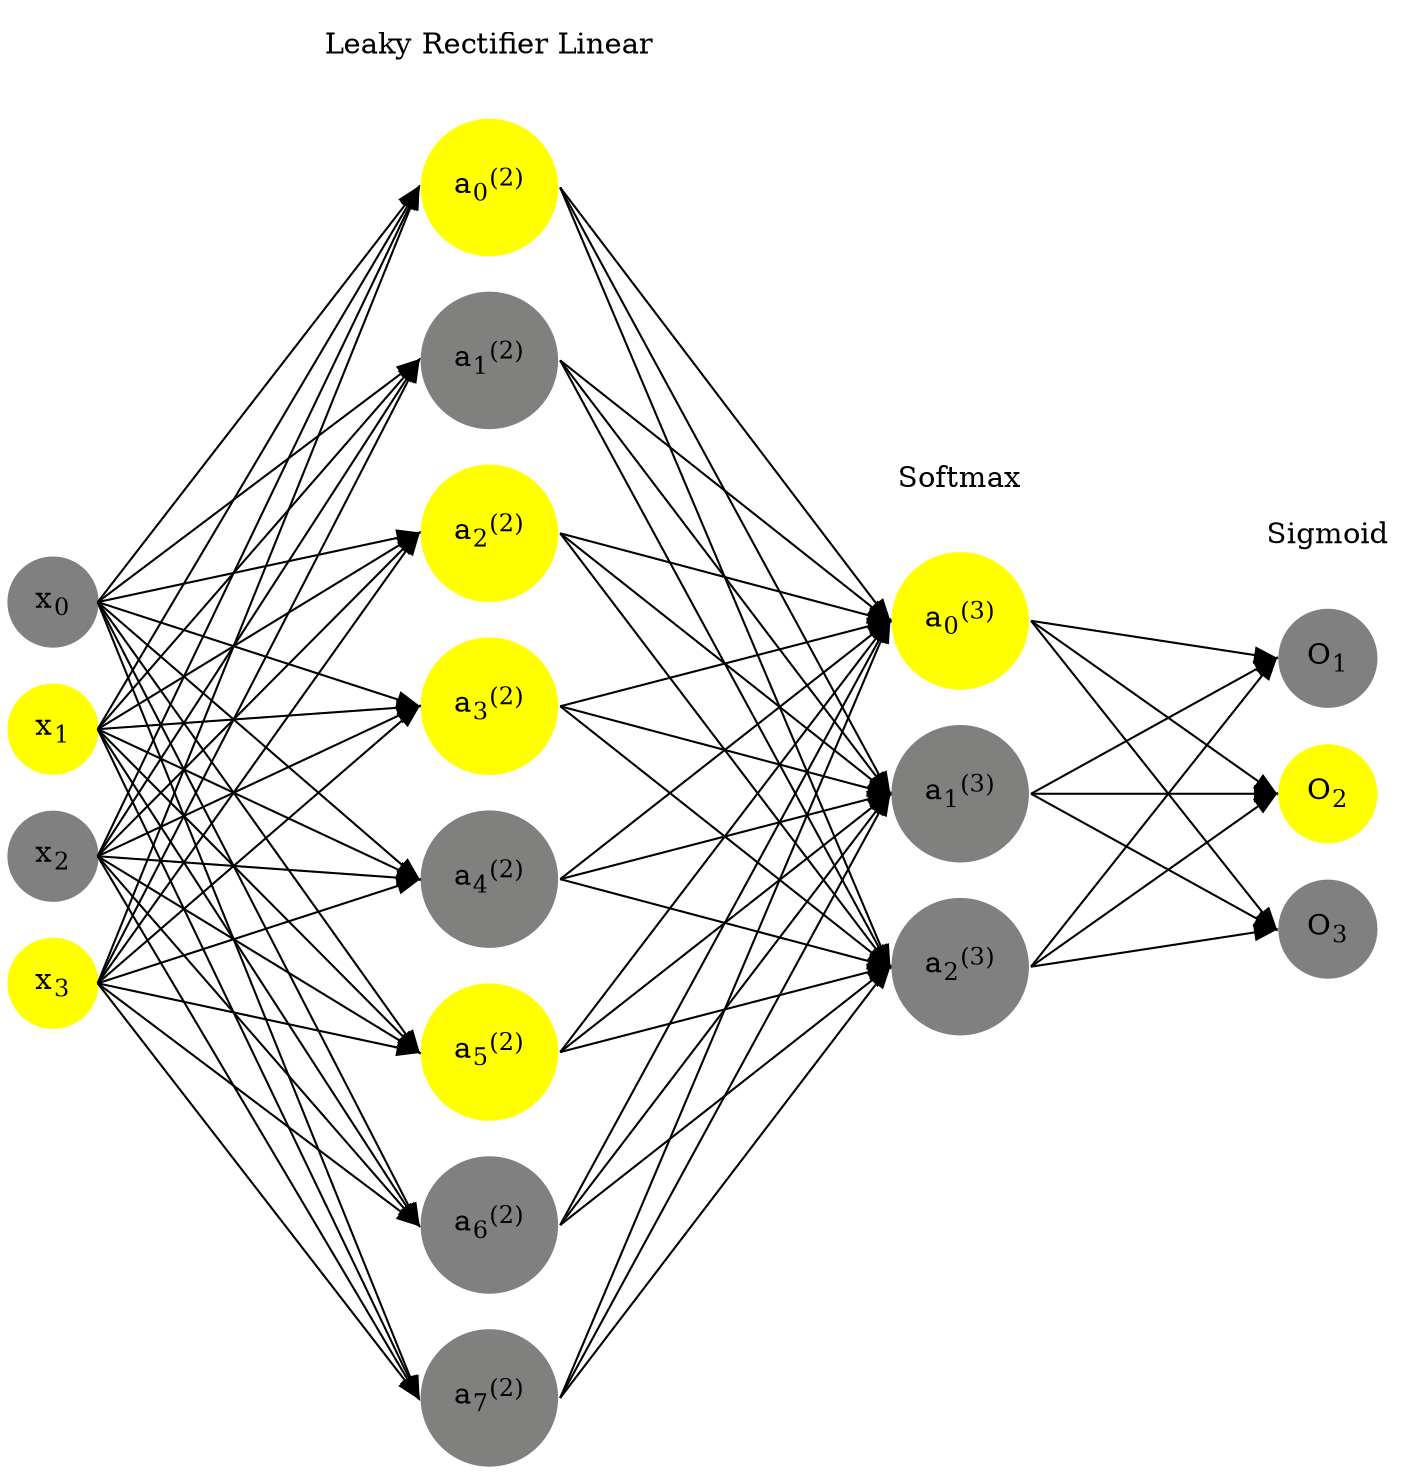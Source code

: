 digraph G {
	rankdir = LR;
	splines=false;
	edge[style=invis];
	ranksep= 1.4;
	{
	node [shape=circle, color="0.1667, 0.0, 0.5", style=filled, fillcolor="0.1667, 0.0, 0.5"];
	x0 [label=<x<sub>0</sub>>];
	}
	{
	node [shape=circle, color="0.1667, 1.0, 1.0", style=filled, fillcolor="0.1667, 1.0, 1.0"];
	x1 [label=<x<sub>1</sub>>];
	}
	{
	node [shape=circle, color="0.1667, 0.0, 0.5", style=filled, fillcolor="0.1667, 0.0, 0.5"];
	x2 [label=<x<sub>2</sub>>];
	}
	{
	node [shape=circle, color="0.1667, 1.0, 1.0", style=filled, fillcolor="0.1667, 1.0, 1.0"];
	x3 [label=<x<sub>3</sub>>];
	}
	{
	node [shape=circle, color="0.1667, 8.721881, 4.860940", style=filled, fillcolor="0.1667, 8.721881, 4.860940"];
	a02 [label=<a<sub>0</sub><sup>(2)</sup>>];
	}
	{
	node [shape=circle, color="0.1667, 0.002139, 0.501070", style=filled, fillcolor="0.1667, 0.002139, 0.501070"];
	a12 [label=<a<sub>1</sub><sup>(2)</sup>>];
	}
	{
	node [shape=circle, color="0.1667, 2.094133, 1.547066", style=filled, fillcolor="0.1667, 2.094133, 1.547066"];
	a22 [label=<a<sub>2</sub><sup>(2)</sup>>];
	}
	{
	node [shape=circle, color="0.1667, 9.747929, 5.373964", style=filled, fillcolor="0.1667, 9.747929, 5.373964"];
	a32 [label=<a<sub>3</sub><sup>(2)</sup>>];
	}
	{
	node [shape=circle, color="0.1667, 0.003372, 0.501686", style=filled, fillcolor="0.1667, 0.003372, 0.501686"];
	a42 [label=<a<sub>4</sub><sup>(2)</sup>>];
	}
	{
	node [shape=circle, color="0.1667, 3.928081, 2.464040", style=filled, fillcolor="0.1667, 3.928081, 2.464040"];
	a52 [label=<a<sub>5</sub><sup>(2)</sup>>];
	}
	{
	node [shape=circle, color="0.1667, 0.000721, 0.500361", style=filled, fillcolor="0.1667, 0.000721, 0.500361"];
	a62 [label=<a<sub>6</sub><sup>(2)</sup>>];
	}
	{
	node [shape=circle, color="0.1667, 0.001300, 0.500650", style=filled, fillcolor="0.1667, 0.001300, 0.500650"];
	a72 [label=<a<sub>7</sub><sup>(2)</sup>>];
	}
	{
	node [shape=circle, color="0.1667, 0.999974, 0.999987", style=filled, fillcolor="0.1667, 0.999974, 0.999987"];
	a03 [label=<a<sub>0</sub><sup>(3)</sup>>];
	}
	{
	node [shape=circle, color="0.1667, 0.000026, 0.500013", style=filled, fillcolor="0.1667, 0.000026, 0.500013"];
	a13 [label=<a<sub>1</sub><sup>(3)</sup>>];
	}
	{
	node [shape=circle, color="0.1667, 0.000000, 0.500000", style=filled, fillcolor="0.1667, 0.000000, 0.500000"];
	a23 [label=<a<sub>2</sub><sup>(3)</sup>>];
	}
	{
	node [shape=circle, color="0.1667, 0.0, 0.5", style=filled, fillcolor="0.1667, 0.0, 0.5"];
	O1 [label=<O<sub>1</sub>>];
	}
	{
	node [shape=circle, color="0.1667, 1.0, 1.0", style=filled, fillcolor="0.1667, 1.0, 1.0"];
	O2 [label=<O<sub>2</sub>>];
	}
	{
	node [shape=circle, color="0.1667, 0.0, 0.5", style=filled, fillcolor="0.1667, 0.0, 0.5"];
	O3 [label=<O<sub>3</sub>>];
	}
	{
	rank=same;
	x0->x1->x2->x3;
	}
	{
	rank=same;
	a02->a12->a22->a32->a42->a52->a62->a72;
	}
	{
	rank=same;
	a03->a13->a23;
	}
	{
	rank=same;
	O1->O2->O3;
	}
	l1 [shape=plaintext,label="Leaky Rectifier Linear"];
	l1->a02;
	{rank=same; l1;a02};
	l2 [shape=plaintext,label="Softmax"];
	l2->a03;
	{rank=same; l2;a03};
	l3 [shape=plaintext,label="Sigmoid"];
	l3->O1;
	{rank=same; l3;O1};
edge[style=solid, tailport=e, headport=w];
	{x0;x1;x2;x3} -> {a02;a12;a22;a32;a42;a52;a62;a72};
	{a02;a12;a22;a32;a42;a52;a62;a72} -> {a03;a13;a23};
	{a03;a13;a23} -> {O1,O2,O3};
}